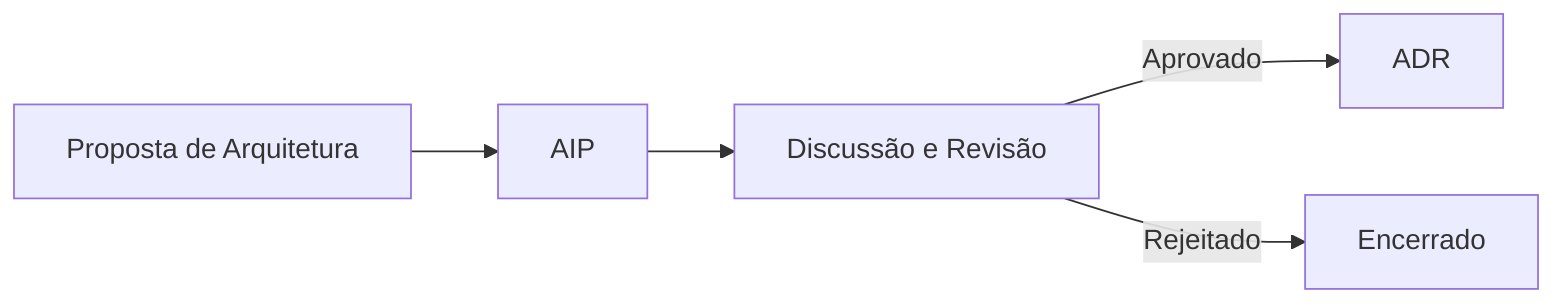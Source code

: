 flowchart LR
    Start[Proposta de Arquitetura] --> AIP
    AIP --> Discussao[Discussão e Revisão]
    Discussao -->|Aprovado| ADR
    Discussao -->|Rejeitado| Encerrado